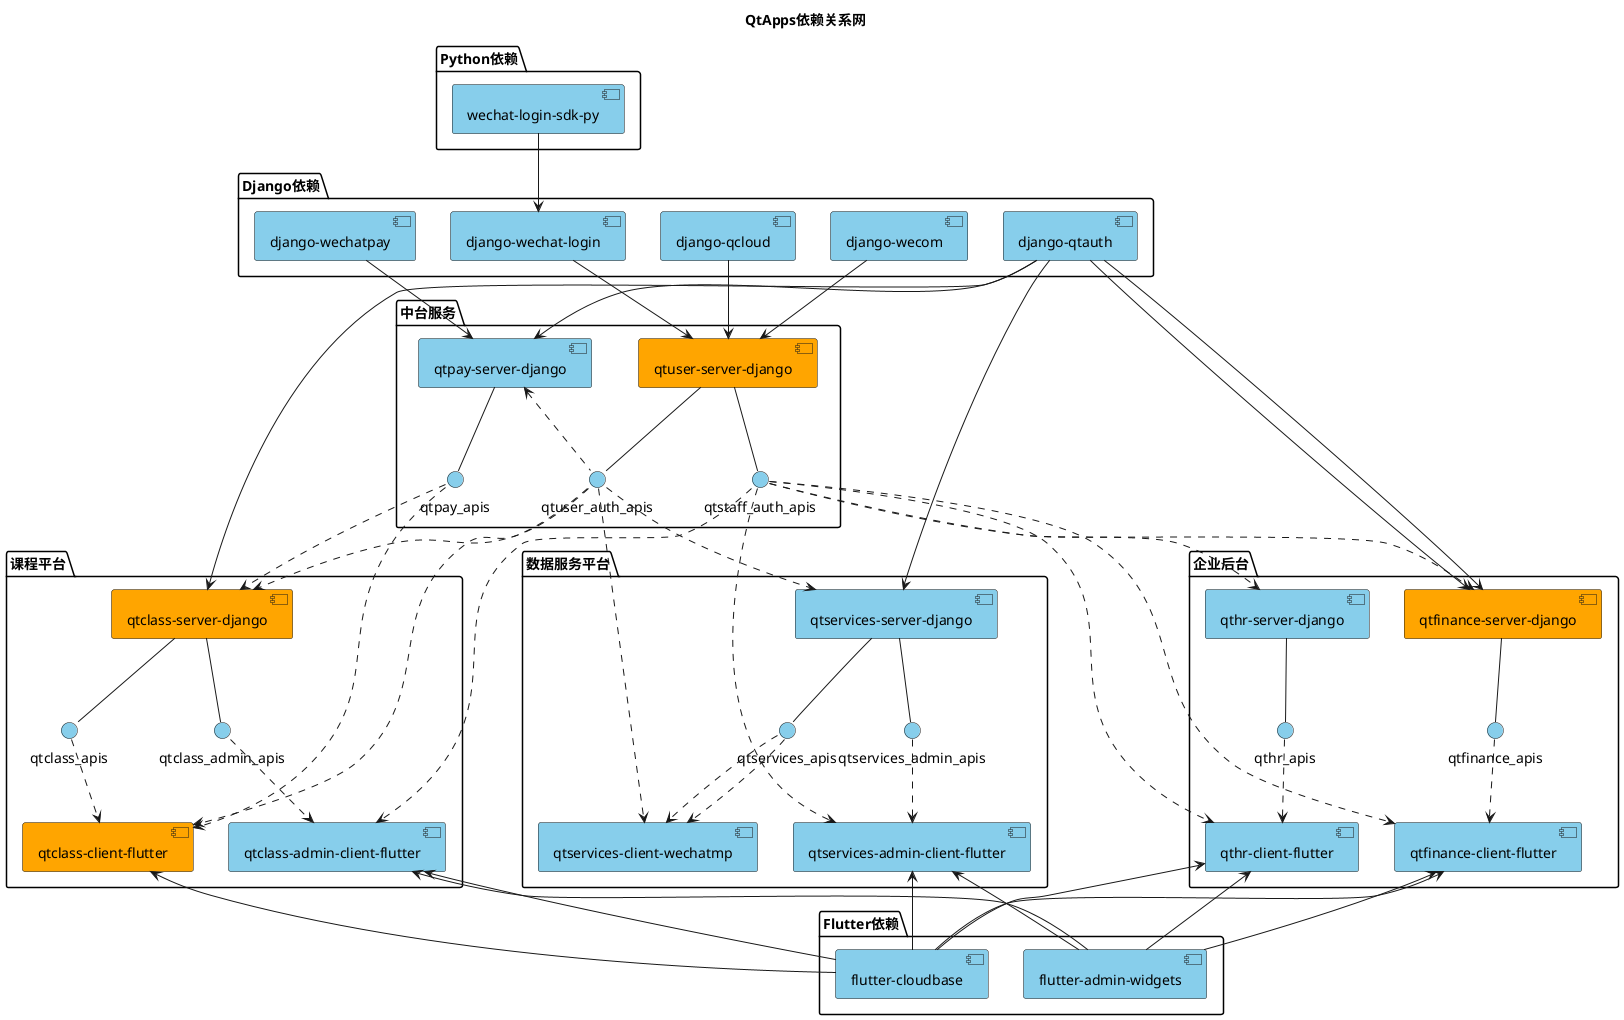 @startuml
title QtApps依赖关系网

folder "Python依赖" {
    [wechat-login-sdk-py] #SkyBlue
}

folder "Django依赖" {
    [django-wechat-login] #SkyBlue
    [django-wechatpay] #SkyBlue
    [django-wecom] #SkyBlue
    [django-qcloud] #SkyBlue
    [django-qtauth] #SkyBlue
}

[wechat-login-sdk-py] --> [django-wechat-login]

folder "Flutter依赖" {
    [flutter-cloudbase] #SkyBlue
    [flutter-admin-widgets] #SkyBlue
}

folder "中台服务" {
    [qtuser-server-django] #Orange
    () qtuser_auth_apis #SkyBlue
    () qtstaff_auth_apis #SkyBlue
    [qtpay-server-django] #SkyBlue
    () qtpay_apis #SkyBlue
}

[django-qcloud] --> [qtuser-server-django]
[django-wechat-login] --> [qtuser-server-django]
[django-wecom] --> [qtuser-server-django]
[qtuser-server-django] -- qtuser_auth_apis
[qtuser-server-django] -- qtstaff_auth_apis

[django-qtauth] --> [qtpay-server-django]
[django-wechatpay] --> [qtpay-server-django]
qtuser_auth_apis .up.> [qtpay-server-django]
[qtpay-server-django] -- qtpay_apis

folder "课程平台" {
    [qtclass-server-django] #Orange
    () qtclass_apis #SkyBlue
    () qtclass_admin_apis #SkyBlue
    [qtclass-client-flutter] #Orange
    [qtclass-admin-client-flutter] #SkyBlue
}

[django-qtauth] --> [qtclass-server-django]
qtuser_auth_apis ..> [qtclass-server-django]
qtpay_apis ..> [qtclass-server-django]
[qtclass-server-django] -- qtclass_apis
[qtclass-server-django] -- qtclass_admin_apis

[flutter-cloudbase] -up-> [qtclass-client-flutter]
qtclass_apis ..> [qtclass-client-flutter]
qtuser_auth_apis ..> [qtclass-client-flutter]
qtpay_apis ..> [qtclass-client-flutter]

[flutter-cloudbase] -up-> [qtclass-admin-client-flutter]
[flutter-admin-widgets] -up-> [qtclass-admin-client-flutter]
qtclass_admin_apis ..> [qtclass-admin-client-flutter]
qtstaff_auth_apis ..> [qtclass-admin-client-flutter]

folder "数据服务平台" {
    [qtservices-server-django] #SkyBlue
    () qtservices_apis #SkyBlue
    () qtservices_admin_apis #SkyBlue
    [qtservices-client-wechatmp] #SkyBlue
    [qtservices-admin-client-flutter] #SkyBlue
}

qtservices_apis ..> [qtservices-client-wechatmp]
qtuser_auth_apis ..> [qtservices-client-wechatmp]
[django-qtauth] --> [qtservices-server-django]
qtuser_auth_apis ..> [qtservices-server-django]
[qtservices-server-django] -- qtservices_apis
[qtservices-server-django] -- qtservices_admin_apis

qtservices_apis ..> [qtservices-client-wechatmp]

[flutter-cloudbase] -up-> [qtservices-admin-client-flutter]
[flutter-admin-widgets] -up-> [qtservices-admin-client-flutter]
qtservices_admin_apis ..> [qtservices-admin-client-flutter]
qtstaff_auth_apis ..> [qtservices-admin-client-flutter]

folder "企业后台" {
    [qtfinance-server-django] #Orange
    () qtfinance_apis #SkyBlue
    [qthr-server-django] #SkyBlue
    () qthr_apis #SkyBlue
    [qtfinance-client-flutter] #SkyBlue
    [qthr-client-flutter] #SkyBlue
}

[django-qtauth] --> [qtfinance-server-django]
qtstaff_auth_apis ..> [qtfinance-server-django]
[qtfinance-server-django] -- qtfinance_apis

[django-qtauth] --> [qtfinance-server-django]
qtstaff_auth_apis ..> [qthr-server-django]
[qthr-server-django] -- qthr_apis

[flutter-cloudbase] -up-> [qtfinance-client-flutter]
[flutter-admin-widgets] -up-> [qtfinance-client-flutter]
qtfinance_apis ..> [qtfinance-client-flutter]
qtstaff_auth_apis ..> [qtfinance-client-flutter]

[flutter-cloudbase] -up-> [qthr-client-flutter]
[flutter-admin-widgets] -up-> [qthr-client-flutter]
qthr_apis ..> [qthr-client-flutter]
qtstaff_auth_apis ..> [qthr-client-flutter]

@enduml